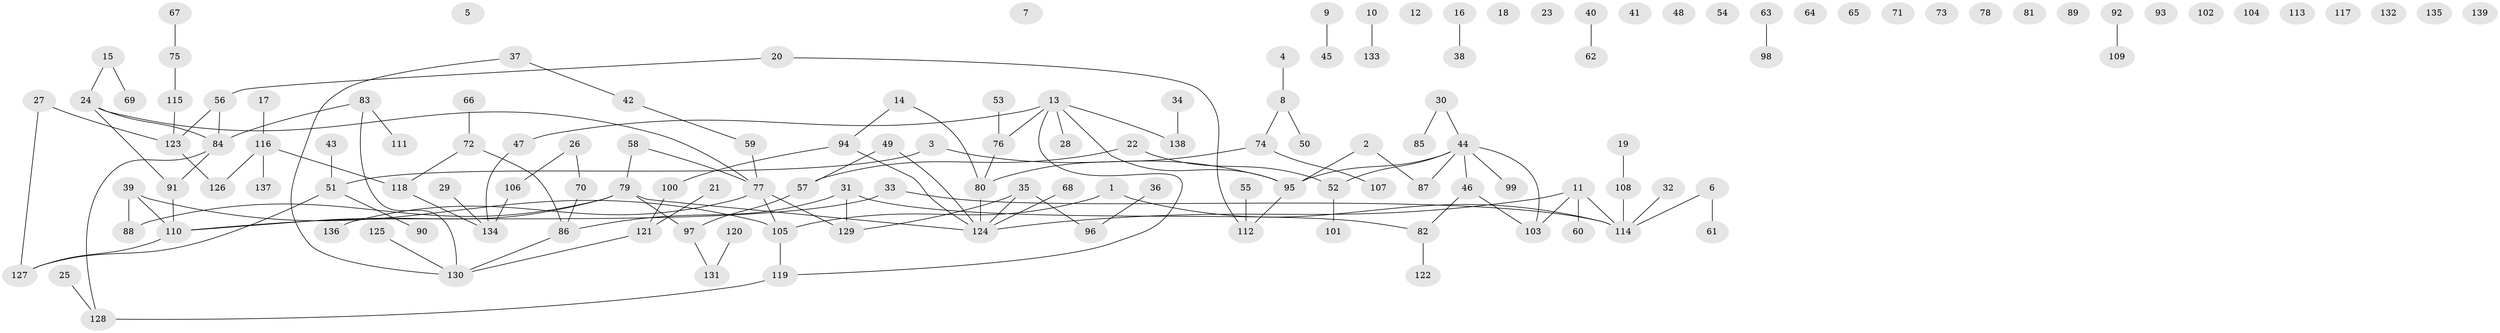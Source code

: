// Generated by graph-tools (version 1.1) at 2025/33/03/09/25 02:33:48]
// undirected, 139 vertices, 134 edges
graph export_dot {
graph [start="1"]
  node [color=gray90,style=filled];
  1;
  2;
  3;
  4;
  5;
  6;
  7;
  8;
  9;
  10;
  11;
  12;
  13;
  14;
  15;
  16;
  17;
  18;
  19;
  20;
  21;
  22;
  23;
  24;
  25;
  26;
  27;
  28;
  29;
  30;
  31;
  32;
  33;
  34;
  35;
  36;
  37;
  38;
  39;
  40;
  41;
  42;
  43;
  44;
  45;
  46;
  47;
  48;
  49;
  50;
  51;
  52;
  53;
  54;
  55;
  56;
  57;
  58;
  59;
  60;
  61;
  62;
  63;
  64;
  65;
  66;
  67;
  68;
  69;
  70;
  71;
  72;
  73;
  74;
  75;
  76;
  77;
  78;
  79;
  80;
  81;
  82;
  83;
  84;
  85;
  86;
  87;
  88;
  89;
  90;
  91;
  92;
  93;
  94;
  95;
  96;
  97;
  98;
  99;
  100;
  101;
  102;
  103;
  104;
  105;
  106;
  107;
  108;
  109;
  110;
  111;
  112;
  113;
  114;
  115;
  116;
  117;
  118;
  119;
  120;
  121;
  122;
  123;
  124;
  125;
  126;
  127;
  128;
  129;
  130;
  131;
  132;
  133;
  134;
  135;
  136;
  137;
  138;
  139;
  1 -- 105;
  1 -- 114;
  2 -- 87;
  2 -- 95;
  3 -- 51;
  3 -- 95;
  4 -- 8;
  6 -- 61;
  6 -- 114;
  8 -- 50;
  8 -- 74;
  9 -- 45;
  10 -- 133;
  11 -- 60;
  11 -- 103;
  11 -- 114;
  11 -- 124;
  13 -- 28;
  13 -- 47;
  13 -- 76;
  13 -- 95;
  13 -- 119;
  13 -- 138;
  14 -- 80;
  14 -- 94;
  15 -- 24;
  15 -- 69;
  16 -- 38;
  17 -- 116;
  19 -- 108;
  20 -- 56;
  20 -- 112;
  21 -- 121;
  22 -- 52;
  22 -- 57;
  24 -- 77;
  24 -- 84;
  24 -- 91;
  25 -- 128;
  26 -- 70;
  26 -- 106;
  27 -- 123;
  27 -- 127;
  29 -- 134;
  30 -- 44;
  30 -- 85;
  31 -- 82;
  31 -- 86;
  31 -- 129;
  32 -- 114;
  33 -- 110;
  33 -- 114;
  34 -- 138;
  35 -- 96;
  35 -- 124;
  35 -- 129;
  36 -- 96;
  37 -- 42;
  37 -- 130;
  39 -- 88;
  39 -- 105;
  39 -- 110;
  40 -- 62;
  42 -- 59;
  43 -- 51;
  44 -- 46;
  44 -- 52;
  44 -- 87;
  44 -- 95;
  44 -- 99;
  44 -- 103;
  46 -- 82;
  46 -- 103;
  47 -- 134;
  49 -- 57;
  49 -- 124;
  51 -- 90;
  51 -- 127;
  52 -- 101;
  53 -- 76;
  55 -- 112;
  56 -- 84;
  56 -- 123;
  57 -- 97;
  58 -- 77;
  58 -- 79;
  59 -- 77;
  63 -- 98;
  66 -- 72;
  67 -- 75;
  68 -- 124;
  70 -- 86;
  72 -- 86;
  72 -- 118;
  74 -- 80;
  74 -- 107;
  75 -- 115;
  76 -- 80;
  77 -- 105;
  77 -- 129;
  77 -- 136;
  79 -- 88;
  79 -- 97;
  79 -- 110;
  79 -- 124;
  80 -- 124;
  82 -- 122;
  83 -- 84;
  83 -- 111;
  83 -- 130;
  84 -- 91;
  84 -- 128;
  86 -- 130;
  91 -- 110;
  92 -- 109;
  94 -- 100;
  94 -- 124;
  95 -- 112;
  97 -- 131;
  100 -- 121;
  105 -- 119;
  106 -- 134;
  108 -- 114;
  110 -- 127;
  115 -- 123;
  116 -- 118;
  116 -- 126;
  116 -- 137;
  118 -- 134;
  119 -- 128;
  120 -- 131;
  121 -- 130;
  123 -- 126;
  125 -- 130;
}
